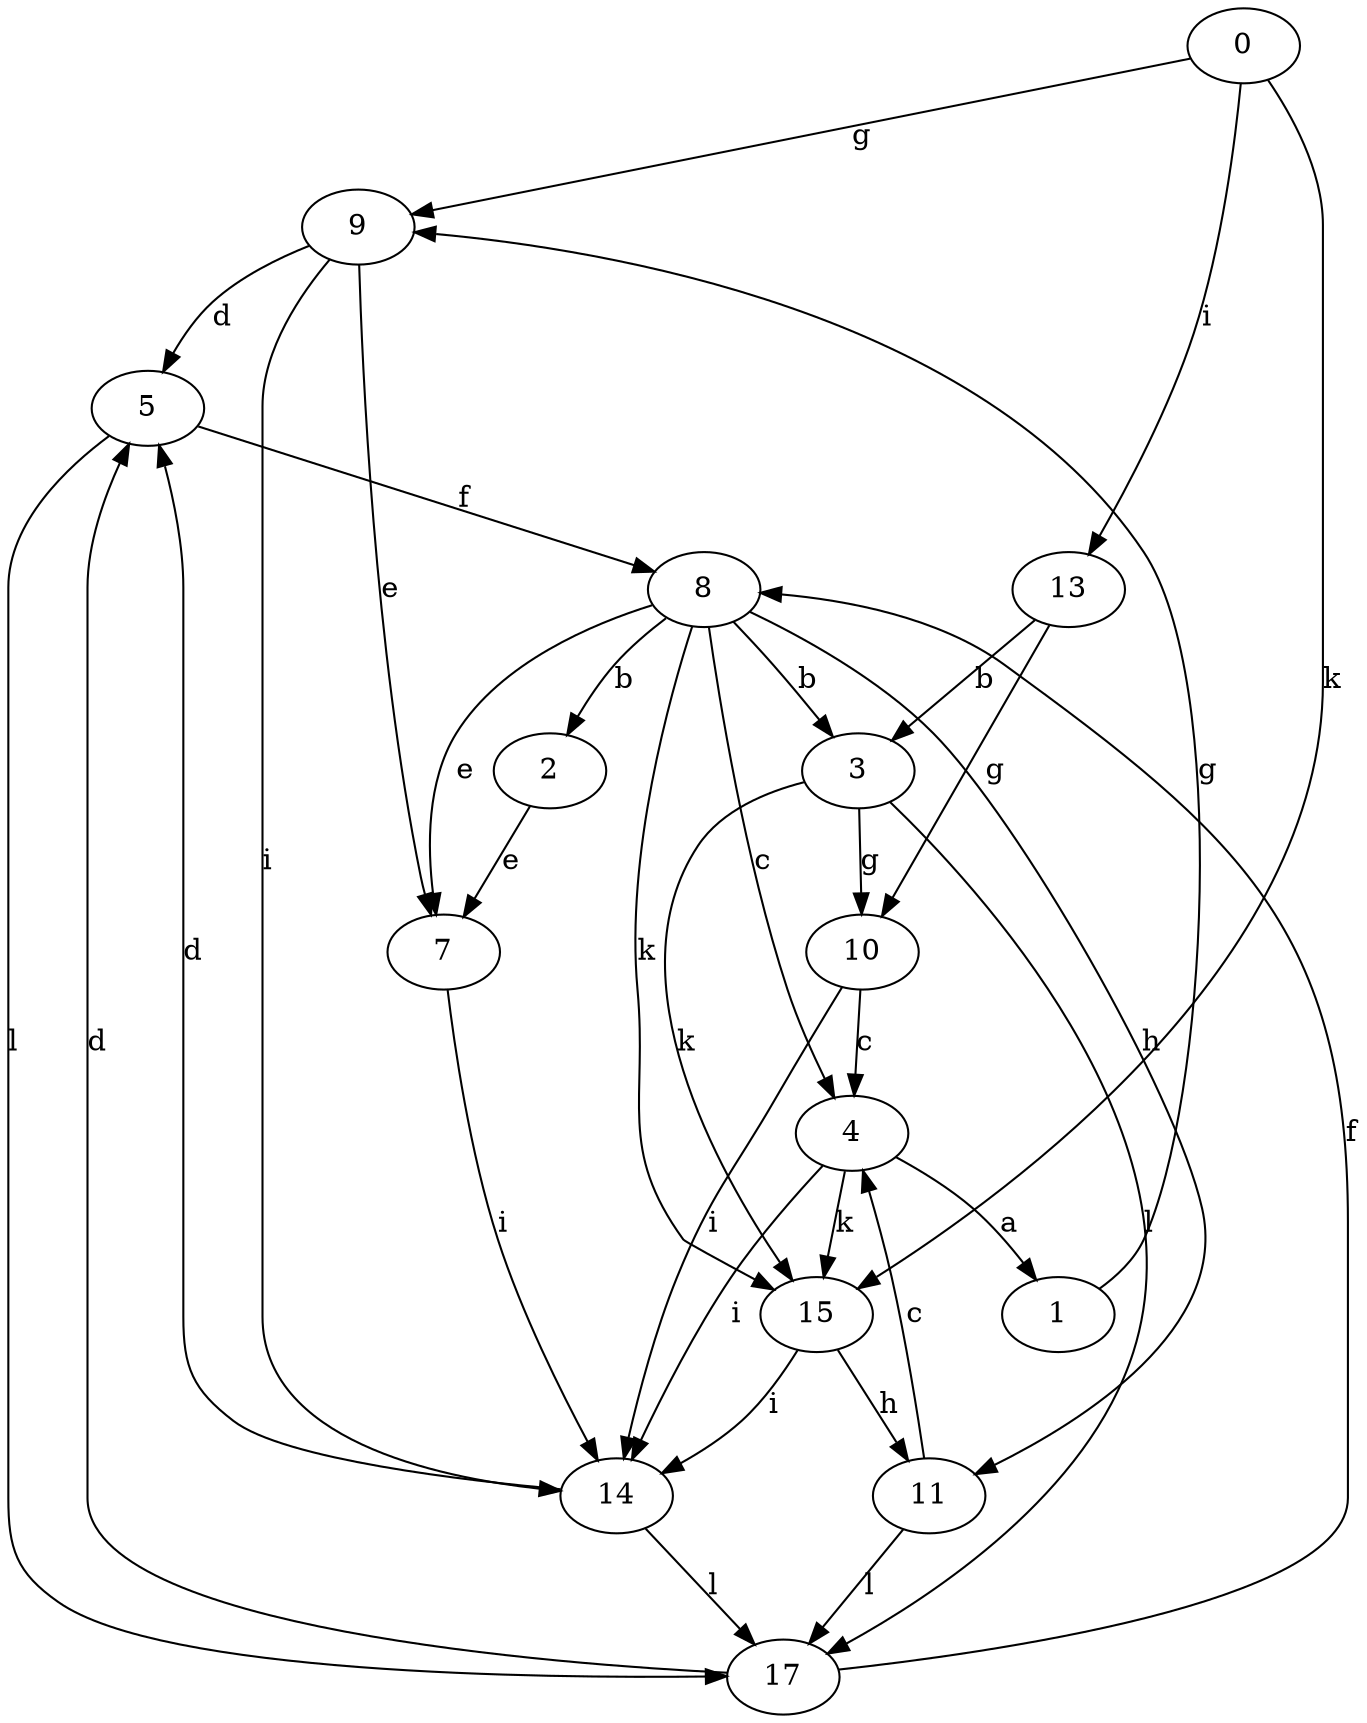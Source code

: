 strict digraph  {
0;
1;
2;
3;
4;
5;
7;
8;
9;
10;
11;
13;
14;
15;
17;
0 -> 9  [label=g];
0 -> 13  [label=i];
0 -> 15  [label=k];
1 -> 9  [label=g];
2 -> 7  [label=e];
3 -> 10  [label=g];
3 -> 15  [label=k];
3 -> 17  [label=l];
4 -> 1  [label=a];
4 -> 14  [label=i];
4 -> 15  [label=k];
5 -> 8  [label=f];
5 -> 17  [label=l];
7 -> 14  [label=i];
8 -> 2  [label=b];
8 -> 3  [label=b];
8 -> 4  [label=c];
8 -> 7  [label=e];
8 -> 11  [label=h];
8 -> 15  [label=k];
9 -> 5  [label=d];
9 -> 7  [label=e];
9 -> 14  [label=i];
10 -> 4  [label=c];
10 -> 14  [label=i];
11 -> 4  [label=c];
11 -> 17  [label=l];
13 -> 3  [label=b];
13 -> 10  [label=g];
14 -> 5  [label=d];
14 -> 17  [label=l];
15 -> 11  [label=h];
15 -> 14  [label=i];
17 -> 5  [label=d];
17 -> 8  [label=f];
}

